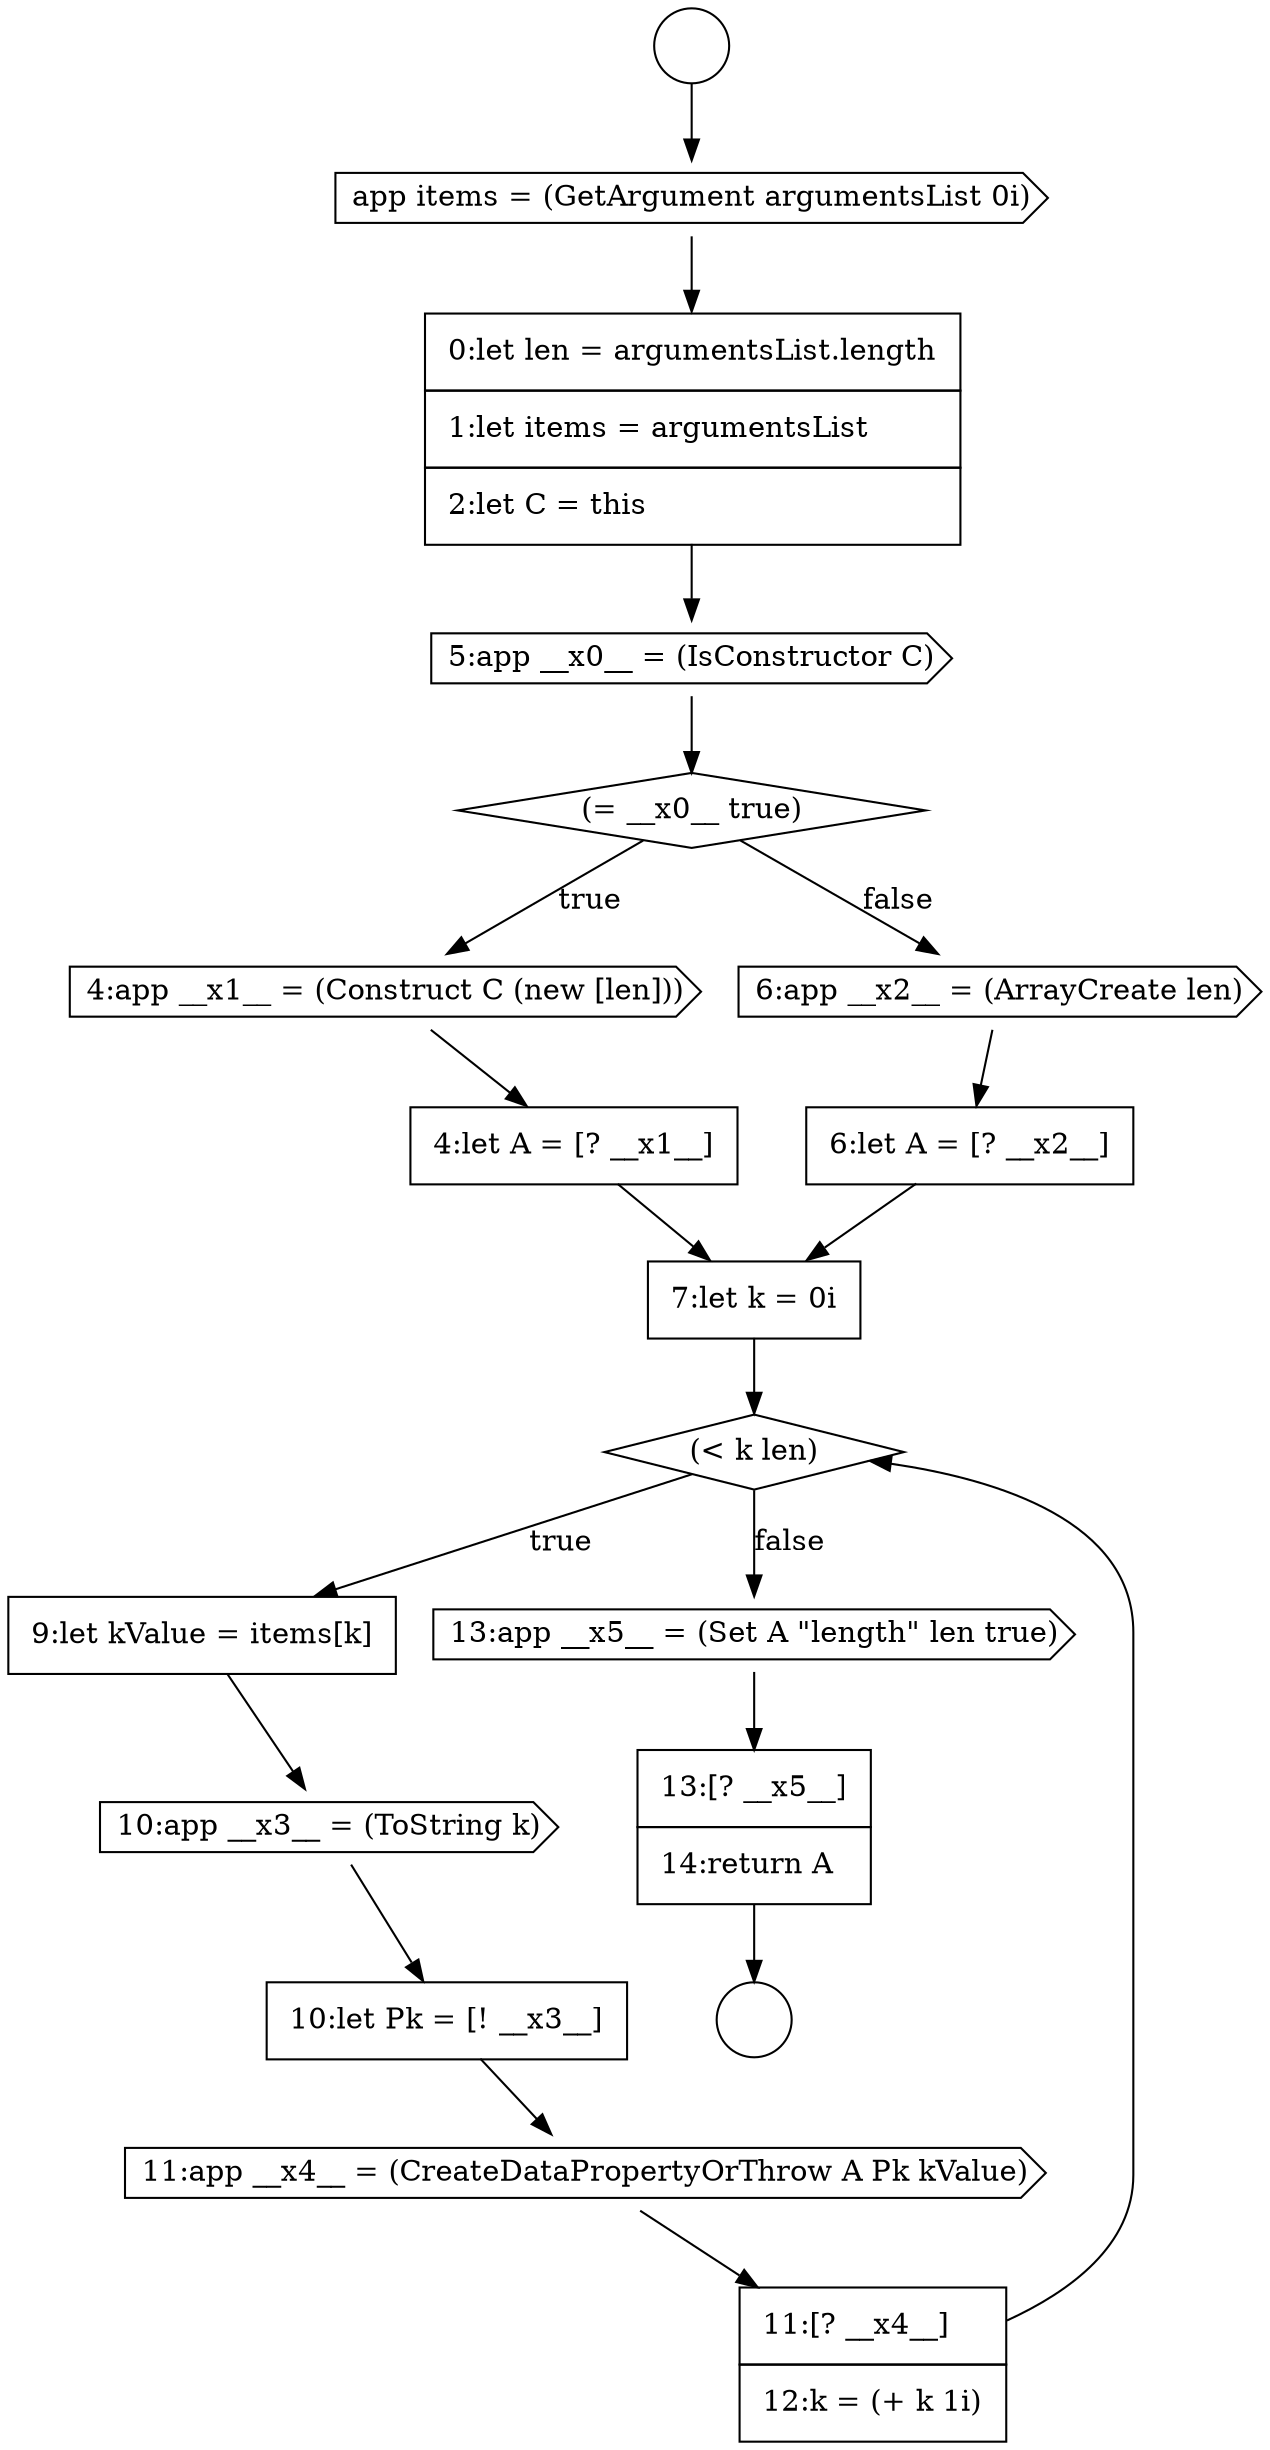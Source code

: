 digraph {
  node14519 [shape=cds, label=<<font color="black">4:app __x1__ = (Construct C (new [len]))</font>> color="black" fillcolor="white" style=filled]
  node14521 [shape=cds, label=<<font color="black">6:app __x2__ = (ArrayCreate len)</font>> color="black" fillcolor="white" style=filled]
  node14515 [shape=cds, label=<<font color="black">app items = (GetArgument argumentsList 0i)</font>> color="black" fillcolor="white" style=filled]
  node14527 [shape=none, margin=0, label=<<font color="black">
    <table border="0" cellborder="1" cellspacing="0" cellpadding="10">
      <tr><td align="left">10:let Pk = [! __x3__]</td></tr>
    </table>
  </font>> color="black" fillcolor="white" style=filled]
  node14524 [shape=diamond, label=<<font color="black">(&lt; k len)</font>> color="black" fillcolor="white" style=filled]
  node14520 [shape=none, margin=0, label=<<font color="black">
    <table border="0" cellborder="1" cellspacing="0" cellpadding="10">
      <tr><td align="left">4:let A = [? __x1__]</td></tr>
    </table>
  </font>> color="black" fillcolor="white" style=filled]
  node14529 [shape=none, margin=0, label=<<font color="black">
    <table border="0" cellborder="1" cellspacing="0" cellpadding="10">
      <tr><td align="left">11:[? __x4__]</td></tr>
      <tr><td align="left">12:k = (+ k 1i)</td></tr>
    </table>
  </font>> color="black" fillcolor="white" style=filled]
  node14523 [shape=none, margin=0, label=<<font color="black">
    <table border="0" cellborder="1" cellspacing="0" cellpadding="10">
      <tr><td align="left">7:let k = 0i</td></tr>
    </table>
  </font>> color="black" fillcolor="white" style=filled]
  node14517 [shape=cds, label=<<font color="black">5:app __x0__ = (IsConstructor C)</font>> color="black" fillcolor="white" style=filled]
  node14525 [shape=none, margin=0, label=<<font color="black">
    <table border="0" cellborder="1" cellspacing="0" cellpadding="10">
      <tr><td align="left">9:let kValue = items[k]</td></tr>
    </table>
  </font>> color="black" fillcolor="white" style=filled]
  node14530 [shape=cds, label=<<font color="black">13:app __x5__ = (Set A &quot;length&quot; len true)</font>> color="black" fillcolor="white" style=filled]
  node14513 [shape=circle label=" " color="black" fillcolor="white" style=filled]
  node14518 [shape=diamond, label=<<font color="black">(= __x0__ true)</font>> color="black" fillcolor="white" style=filled]
  node14522 [shape=none, margin=0, label=<<font color="black">
    <table border="0" cellborder="1" cellspacing="0" cellpadding="10">
      <tr><td align="left">6:let A = [? __x2__]</td></tr>
    </table>
  </font>> color="black" fillcolor="white" style=filled]
  node14531 [shape=none, margin=0, label=<<font color="black">
    <table border="0" cellborder="1" cellspacing="0" cellpadding="10">
      <tr><td align="left">13:[? __x5__]</td></tr>
      <tr><td align="left">14:return A</td></tr>
    </table>
  </font>> color="black" fillcolor="white" style=filled]
  node14526 [shape=cds, label=<<font color="black">10:app __x3__ = (ToString k)</font>> color="black" fillcolor="white" style=filled]
  node14516 [shape=none, margin=0, label=<<font color="black">
    <table border="0" cellborder="1" cellspacing="0" cellpadding="10">
      <tr><td align="left">0:let len = argumentsList.length</td></tr>
      <tr><td align="left">1:let items = argumentsList</td></tr>
      <tr><td align="left">2:let C = this</td></tr>
    </table>
  </font>> color="black" fillcolor="white" style=filled]
  node14514 [shape=circle label=" " color="black" fillcolor="white" style=filled]
  node14528 [shape=cds, label=<<font color="black">11:app __x4__ = (CreateDataPropertyOrThrow A Pk kValue)</font>> color="black" fillcolor="white" style=filled]
  node14518 -> node14519 [label=<<font color="black">true</font>> color="black"]
  node14518 -> node14521 [label=<<font color="black">false</font>> color="black"]
  node14526 -> node14527 [ color="black"]
  node14513 -> node14515 [ color="black"]
  node14528 -> node14529 [ color="black"]
  node14530 -> node14531 [ color="black"]
  node14517 -> node14518 [ color="black"]
  node14516 -> node14517 [ color="black"]
  node14515 -> node14516 [ color="black"]
  node14524 -> node14525 [label=<<font color="black">true</font>> color="black"]
  node14524 -> node14530 [label=<<font color="black">false</font>> color="black"]
  node14525 -> node14526 [ color="black"]
  node14523 -> node14524 [ color="black"]
  node14519 -> node14520 [ color="black"]
  node14521 -> node14522 [ color="black"]
  node14520 -> node14523 [ color="black"]
  node14527 -> node14528 [ color="black"]
  node14522 -> node14523 [ color="black"]
  node14531 -> node14514 [ color="black"]
  node14529 -> node14524 [ color="black"]
}
